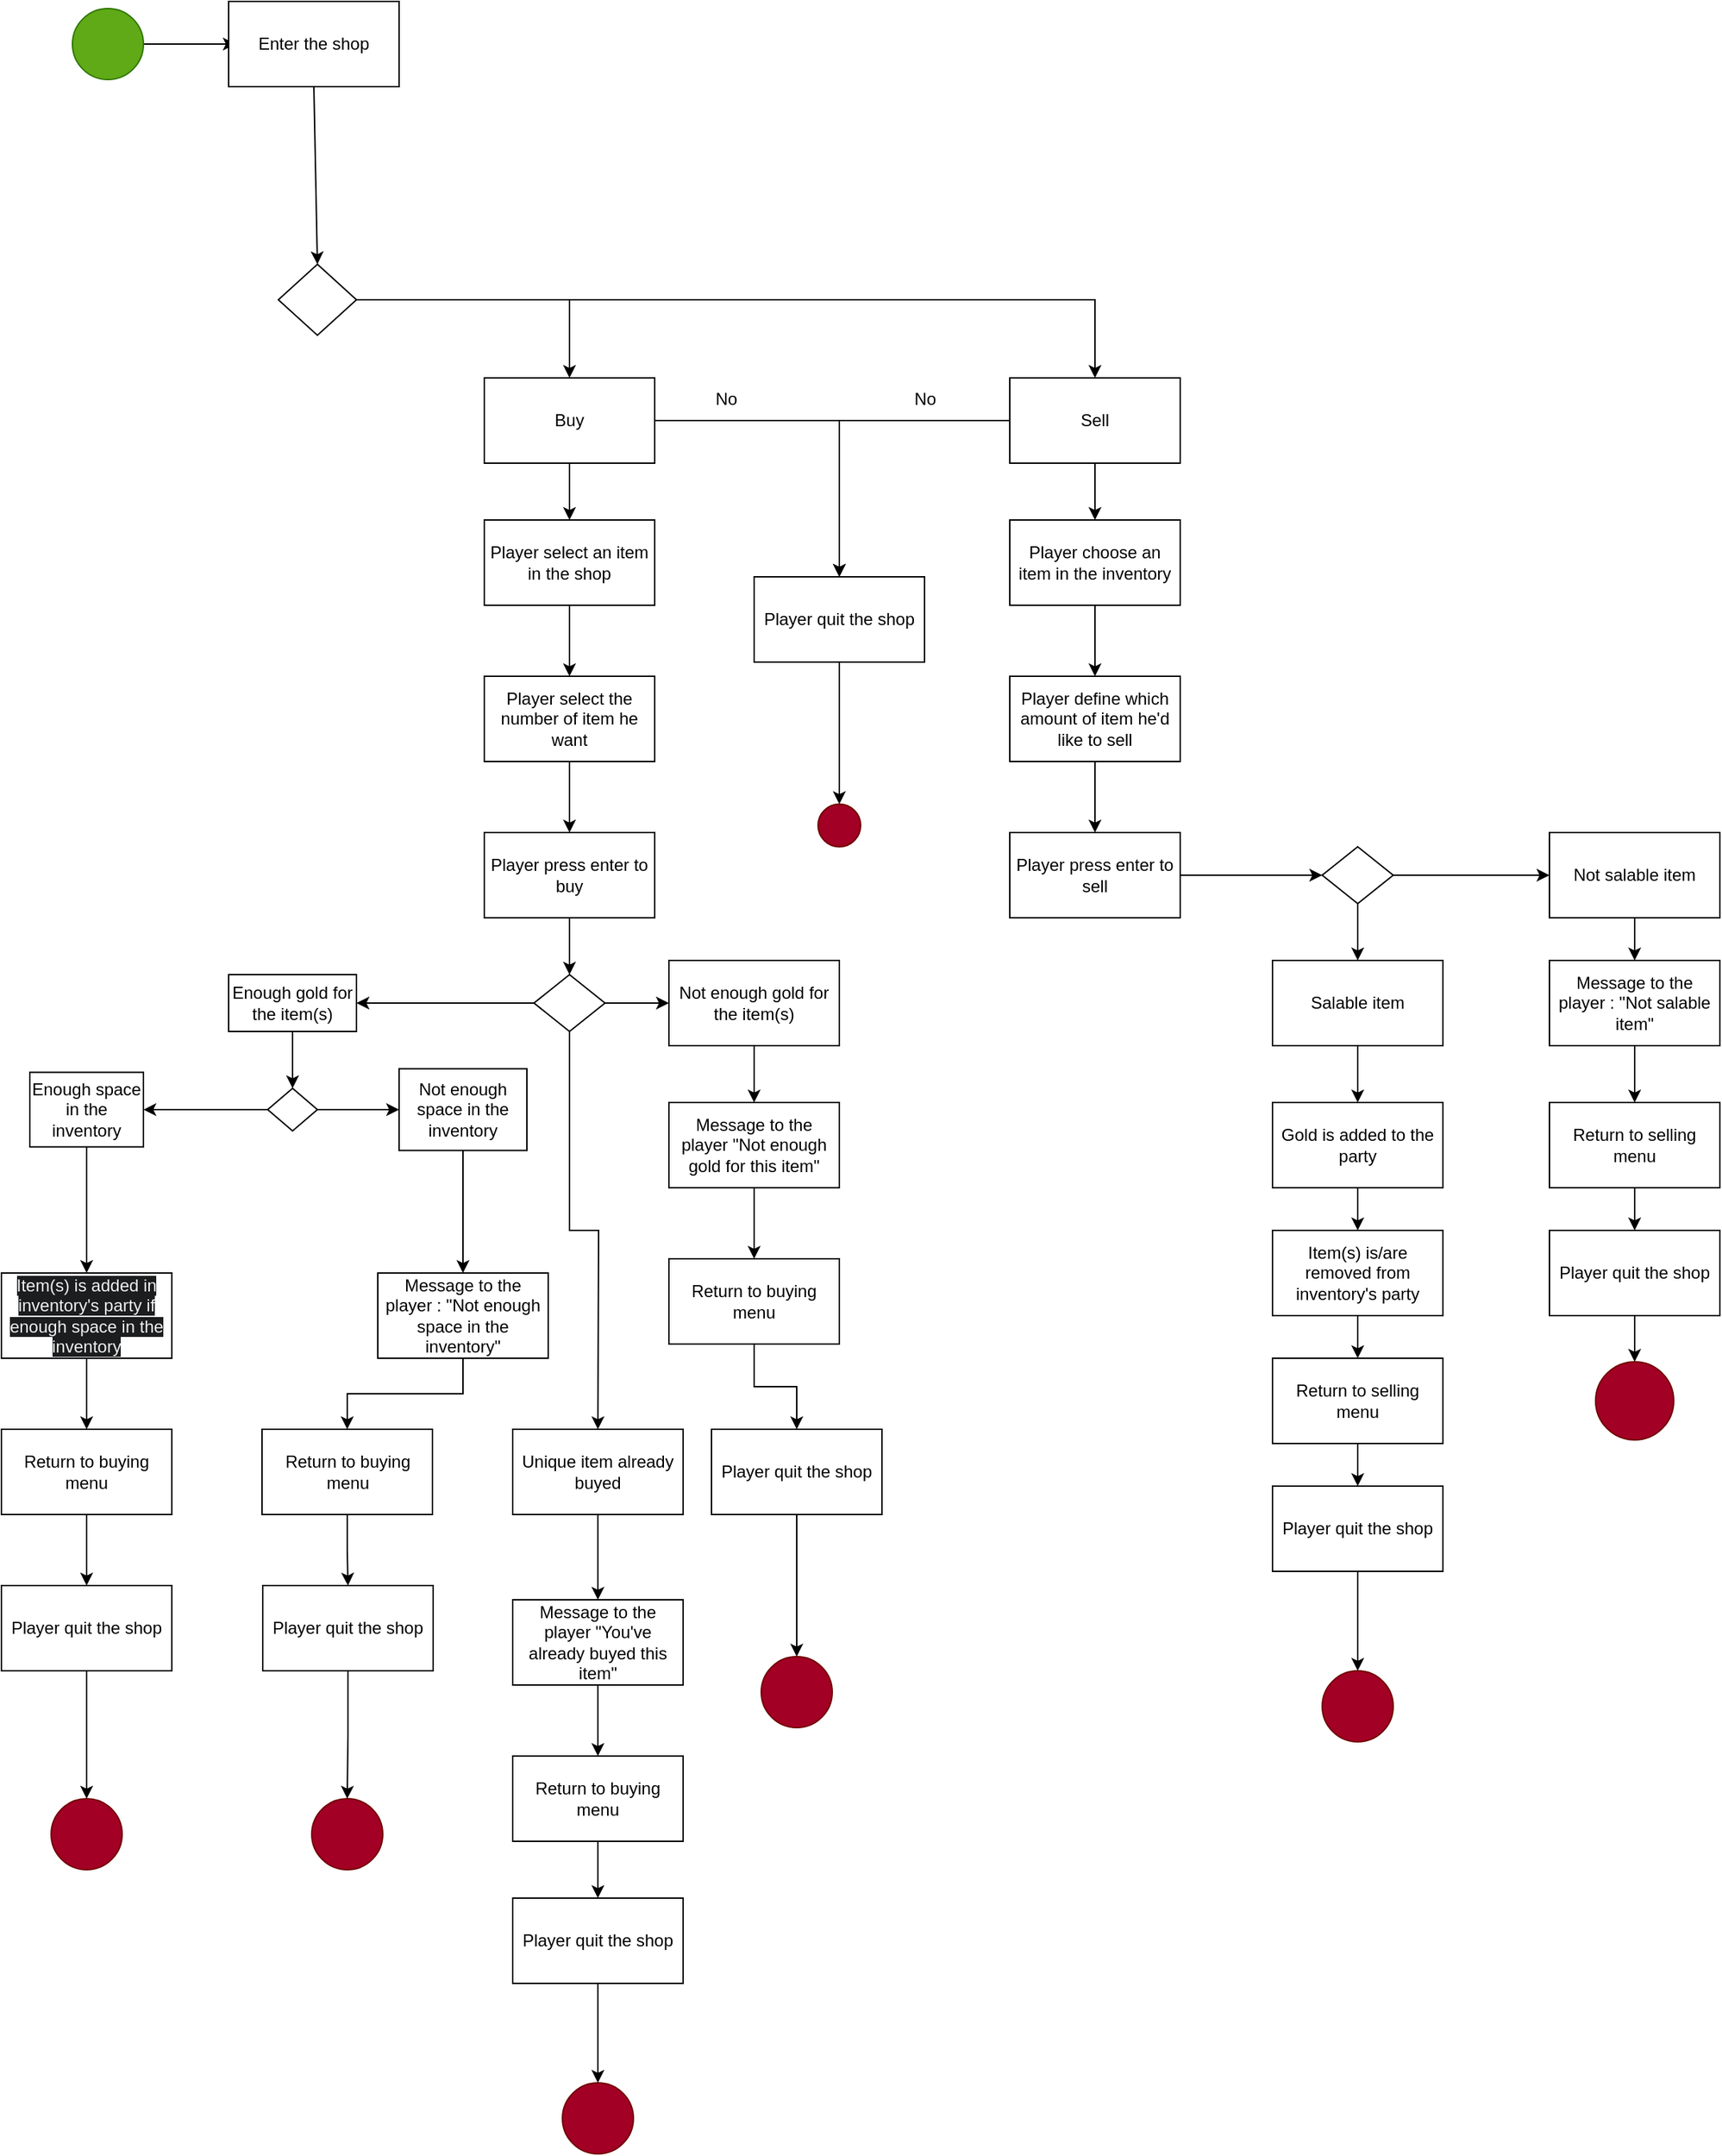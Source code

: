 <mxfile version="24.4.0" type="device">
  <diagram name="Page-1" id="2qSykwCqob5GgjjTFRmC">
    <mxGraphModel dx="984" dy="746" grid="1" gridSize="10" guides="1" tooltips="1" connect="1" arrows="1" fold="1" page="1" pageScale="1" pageWidth="827" pageHeight="1169" math="0" shadow="0">
      <root>
        <mxCell id="0" />
        <mxCell id="1" parent="0" />
        <mxCell id="kKEuB6KCMMG8iKgPUJUL-3" value="" style="edgeStyle=orthogonalEdgeStyle;rounded=0;orthogonalLoop=1;jettySize=auto;html=1;" parent="1" source="kKEuB6KCMMG8iKgPUJUL-1" edge="1">
          <mxGeometry relative="1" as="geometry">
            <mxPoint x="275" y="115" as="targetPoint" />
          </mxGeometry>
        </mxCell>
        <mxCell id="kKEuB6KCMMG8iKgPUJUL-1" value="" style="ellipse;whiteSpace=wrap;html=1;aspect=fixed;fillColor=#60a917;fontColor=#ffffff;strokeColor=#2D7600;" parent="1" vertex="1">
          <mxGeometry x="160" y="90" width="50" height="50" as="geometry" />
        </mxCell>
        <mxCell id="kKEuB6KCMMG8iKgPUJUL-4" value="Enter the shop" style="rounded=0;whiteSpace=wrap;html=1;" parent="1" vertex="1">
          <mxGeometry x="270" y="85" width="120" height="60" as="geometry" />
        </mxCell>
        <mxCell id="kKEuB6KCMMG8iKgPUJUL-13" style="edgeStyle=orthogonalEdgeStyle;rounded=0;orthogonalLoop=1;jettySize=auto;html=1;" parent="1" source="kKEuB6KCMMG8iKgPUJUL-6" target="kKEuB6KCMMG8iKgPUJUL-14" edge="1">
          <mxGeometry relative="1" as="geometry">
            <mxPoint x="470" y="340" as="targetPoint" />
          </mxGeometry>
        </mxCell>
        <mxCell id="A2CEU6B4wEXsO5W5bzTi-32" style="edgeStyle=orthogonalEdgeStyle;rounded=0;orthogonalLoop=1;jettySize=auto;html=1;entryX=0.5;entryY=0;entryDx=0;entryDy=0;" parent="1" source="kKEuB6KCMMG8iKgPUJUL-6" target="kKEuB6KCMMG8iKgPUJUL-12" edge="1">
          <mxGeometry relative="1" as="geometry">
            <mxPoint x="850" y="295" as="targetPoint" />
          </mxGeometry>
        </mxCell>
        <mxCell id="kKEuB6KCMMG8iKgPUJUL-6" value="" style="rhombus;whiteSpace=wrap;html=1;" parent="1" vertex="1">
          <mxGeometry x="305" y="270" width="55" height="50" as="geometry" />
        </mxCell>
        <mxCell id="kKEuB6KCMMG8iKgPUJUL-8" value="" style="endArrow=classic;html=1;rounded=0;entryX=0.5;entryY=0;entryDx=0;entryDy=0;exitX=0.5;exitY=1;exitDx=0;exitDy=0;" parent="1" source="kKEuB6KCMMG8iKgPUJUL-4" target="kKEuB6KCMMG8iKgPUJUL-6" edge="1">
          <mxGeometry width="50" height="50" relative="1" as="geometry">
            <mxPoint x="330" y="150" as="sourcePoint" />
            <mxPoint x="440" y="320" as="targetPoint" />
          </mxGeometry>
        </mxCell>
        <mxCell id="A2CEU6B4wEXsO5W5bzTi-59" style="edgeStyle=orthogonalEdgeStyle;rounded=0;orthogonalLoop=1;jettySize=auto;html=1;" parent="1" source="kKEuB6KCMMG8iKgPUJUL-12" target="A2CEU6B4wEXsO5W5bzTi-60" edge="1">
          <mxGeometry relative="1" as="geometry">
            <mxPoint x="880" y="470" as="targetPoint" />
          </mxGeometry>
        </mxCell>
        <mxCell id="PTrLyVCFNdozO7x5VG0i-3" style="edgeStyle=orthogonalEdgeStyle;rounded=0;orthogonalLoop=1;jettySize=auto;html=1;entryX=0.5;entryY=0;entryDx=0;entryDy=0;" edge="1" parent="1" source="kKEuB6KCMMG8iKgPUJUL-12" target="kKEuB6KCMMG8iKgPUJUL-19">
          <mxGeometry relative="1" as="geometry">
            <mxPoint x="730" y="570" as="targetPoint" />
          </mxGeometry>
        </mxCell>
        <mxCell id="kKEuB6KCMMG8iKgPUJUL-12" value="Sell" style="rounded=0;whiteSpace=wrap;html=1;" parent="1" vertex="1">
          <mxGeometry x="820" y="350" width="120" height="60" as="geometry" />
        </mxCell>
        <mxCell id="kKEuB6KCMMG8iKgPUJUL-22" style="edgeStyle=orthogonalEdgeStyle;rounded=0;orthogonalLoop=1;jettySize=auto;html=1;" parent="1" source="kKEuB6KCMMG8iKgPUJUL-14" target="kKEuB6KCMMG8iKgPUJUL-23" edge="1">
          <mxGeometry relative="1" as="geometry">
            <mxPoint x="510" y="480" as="targetPoint" />
          </mxGeometry>
        </mxCell>
        <mxCell id="PTrLyVCFNdozO7x5VG0i-2" style="edgeStyle=orthogonalEdgeStyle;rounded=0;orthogonalLoop=1;jettySize=auto;html=1;entryX=0.5;entryY=0;entryDx=0;entryDy=0;" edge="1" parent="1" source="kKEuB6KCMMG8iKgPUJUL-14" target="kKEuB6KCMMG8iKgPUJUL-19">
          <mxGeometry relative="1" as="geometry" />
        </mxCell>
        <mxCell id="kKEuB6KCMMG8iKgPUJUL-14" value="Buy" style="rounded=0;whiteSpace=wrap;html=1;" parent="1" vertex="1">
          <mxGeometry x="450" y="350" width="120" height="60" as="geometry" />
        </mxCell>
        <mxCell id="PTrLyVCFNdozO7x5VG0i-7" style="edgeStyle=orthogonalEdgeStyle;rounded=0;orthogonalLoop=1;jettySize=auto;html=1;" edge="1" parent="1" source="kKEuB6KCMMG8iKgPUJUL-19" target="PTrLyVCFNdozO7x5VG0i-8">
          <mxGeometry relative="1" as="geometry">
            <mxPoint x="760" y="810" as="targetPoint" />
          </mxGeometry>
        </mxCell>
        <mxCell id="kKEuB6KCMMG8iKgPUJUL-19" value="Player quit the shop" style="rounded=0;whiteSpace=wrap;html=1;" parent="1" vertex="1">
          <mxGeometry x="640" y="490" width="120" height="60" as="geometry" />
        </mxCell>
        <mxCell id="kKEuB6KCMMG8iKgPUJUL-24" style="edgeStyle=orthogonalEdgeStyle;rounded=0;orthogonalLoop=1;jettySize=auto;html=1;" parent="1" source="kKEuB6KCMMG8iKgPUJUL-23" target="kKEuB6KCMMG8iKgPUJUL-25" edge="1">
          <mxGeometry relative="1" as="geometry">
            <mxPoint x="510" y="560" as="targetPoint" />
          </mxGeometry>
        </mxCell>
        <mxCell id="kKEuB6KCMMG8iKgPUJUL-23" value="Player select an item in the shop" style="rounded=0;whiteSpace=wrap;html=1;" parent="1" vertex="1">
          <mxGeometry x="450" y="450" width="120" height="60" as="geometry" />
        </mxCell>
        <mxCell id="A2CEU6B4wEXsO5W5bzTi-1" style="edgeStyle=orthogonalEdgeStyle;rounded=0;orthogonalLoop=1;jettySize=auto;html=1;" parent="1" source="kKEuB6KCMMG8iKgPUJUL-25" edge="1">
          <mxGeometry relative="1" as="geometry">
            <mxPoint x="510" y="670" as="targetPoint" />
          </mxGeometry>
        </mxCell>
        <mxCell id="kKEuB6KCMMG8iKgPUJUL-25" value="Player select the number of item he want" style="rounded=0;whiteSpace=wrap;html=1;" parent="1" vertex="1">
          <mxGeometry x="450" y="560" width="120" height="60" as="geometry" />
        </mxCell>
        <mxCell id="A2CEU6B4wEXsO5W5bzTi-3" style="edgeStyle=orthogonalEdgeStyle;rounded=0;orthogonalLoop=1;jettySize=auto;html=1;" parent="1" source="A2CEU6B4wEXsO5W5bzTi-2" target="A2CEU6B4wEXsO5W5bzTi-12" edge="1">
          <mxGeometry relative="1" as="geometry">
            <mxPoint x="510" y="770" as="targetPoint" />
          </mxGeometry>
        </mxCell>
        <mxCell id="A2CEU6B4wEXsO5W5bzTi-2" value="Player press enter to buy" style="rounded=0;whiteSpace=wrap;html=1;" parent="1" vertex="1">
          <mxGeometry x="450" y="670" width="120" height="60" as="geometry" />
        </mxCell>
        <mxCell id="A2CEU6B4wEXsO5W5bzTi-33" style="edgeStyle=orthogonalEdgeStyle;rounded=0;orthogonalLoop=1;jettySize=auto;html=1;" parent="1" source="A2CEU6B4wEXsO5W5bzTi-6" target="A2CEU6B4wEXsO5W5bzTi-34" edge="1">
          <mxGeometry relative="1" as="geometry">
            <mxPoint x="170" y="1100" as="targetPoint" />
          </mxGeometry>
        </mxCell>
        <mxCell id="A2CEU6B4wEXsO5W5bzTi-6" value="&lt;span style=&quot;color: rgb(240, 240, 240); font-family: Helvetica; font-size: 12px; font-style: normal; font-variant-ligatures: normal; font-variant-caps: normal; font-weight: 400; letter-spacing: normal; orphans: 2; text-align: left; text-indent: 0px; text-transform: none; widows: 2; word-spacing: 0px; -webkit-text-stroke-width: 0px; white-space: normal; background-color: rgb(27, 29, 30); text-decoration-thickness: initial; text-decoration-style: initial; text-decoration-color: initial; display: inline !important; float: none;&quot;&gt;Item(s) is added in inventory&#39;s party if enough space in the inventory&lt;/span&gt;" style="rounded=0;whiteSpace=wrap;html=1;" parent="1" vertex="1">
          <mxGeometry x="110" y="980" width="120" height="60" as="geometry" />
        </mxCell>
        <mxCell id="A2CEU6B4wEXsO5W5bzTi-9" style="edgeStyle=orthogonalEdgeStyle;rounded=0;orthogonalLoop=1;jettySize=auto;html=1;" parent="1" source="A2CEU6B4wEXsO5W5bzTi-8" target="A2CEU6B4wEXsO5W5bzTi-10" edge="1">
          <mxGeometry relative="1" as="geometry">
            <mxPoint x="690" y="910" as="targetPoint" />
          </mxGeometry>
        </mxCell>
        <mxCell id="A2CEU6B4wEXsO5W5bzTi-8" value="Not enough gold for the item(s)" style="rounded=0;whiteSpace=wrap;html=1;" parent="1" vertex="1">
          <mxGeometry x="580" y="760" width="120" height="60" as="geometry" />
        </mxCell>
        <mxCell id="A2CEU6B4wEXsO5W5bzTi-39" style="edgeStyle=orthogonalEdgeStyle;rounded=0;orthogonalLoop=1;jettySize=auto;html=1;" parent="1" source="A2CEU6B4wEXsO5W5bzTi-10" target="A2CEU6B4wEXsO5W5bzTi-40" edge="1">
          <mxGeometry relative="1" as="geometry">
            <mxPoint x="640" y="1000" as="targetPoint" />
          </mxGeometry>
        </mxCell>
        <mxCell id="A2CEU6B4wEXsO5W5bzTi-10" value="Message to the player &quot;Not enough gold for this item&quot;" style="rounded=0;whiteSpace=wrap;html=1;" parent="1" vertex="1">
          <mxGeometry x="580" y="860" width="120" height="60" as="geometry" />
        </mxCell>
        <mxCell id="A2CEU6B4wEXsO5W5bzTi-13" style="edgeStyle=orthogonalEdgeStyle;rounded=0;orthogonalLoop=1;jettySize=auto;html=1;entryX=0;entryY=0.5;entryDx=0;entryDy=0;" parent="1" source="A2CEU6B4wEXsO5W5bzTi-12" target="A2CEU6B4wEXsO5W5bzTi-8" edge="1">
          <mxGeometry relative="1" as="geometry" />
        </mxCell>
        <mxCell id="A2CEU6B4wEXsO5W5bzTi-14" style="edgeStyle=orthogonalEdgeStyle;rounded=0;orthogonalLoop=1;jettySize=auto;html=1;" parent="1" source="A2CEU6B4wEXsO5W5bzTi-12" target="A2CEU6B4wEXsO5W5bzTi-15" edge="1">
          <mxGeometry relative="1" as="geometry">
            <mxPoint x="440" y="790" as="targetPoint" />
          </mxGeometry>
        </mxCell>
        <mxCell id="A2CEU6B4wEXsO5W5bzTi-28" style="edgeStyle=orthogonalEdgeStyle;rounded=0;orthogonalLoop=1;jettySize=auto;html=1;" parent="1" source="A2CEU6B4wEXsO5W5bzTi-12" edge="1">
          <mxGeometry relative="1" as="geometry">
            <mxPoint x="530" y="1090" as="targetPoint" />
          </mxGeometry>
        </mxCell>
        <mxCell id="A2CEU6B4wEXsO5W5bzTi-12" value="" style="rhombus;whiteSpace=wrap;html=1;" parent="1" vertex="1">
          <mxGeometry x="485" y="770" width="50" height="40" as="geometry" />
        </mxCell>
        <mxCell id="A2CEU6B4wEXsO5W5bzTi-17" style="edgeStyle=orthogonalEdgeStyle;rounded=0;orthogonalLoop=1;jettySize=auto;html=1;" parent="1" source="A2CEU6B4wEXsO5W5bzTi-15" target="A2CEU6B4wEXsO5W5bzTi-18" edge="1">
          <mxGeometry relative="1" as="geometry">
            <mxPoint x="395" y="850" as="targetPoint" />
            <Array as="points">
              <mxPoint x="320" y="865" />
            </Array>
          </mxGeometry>
        </mxCell>
        <mxCell id="A2CEU6B4wEXsO5W5bzTi-15" value="Enough gold for the item(s)" style="rounded=0;whiteSpace=wrap;html=1;" parent="1" vertex="1">
          <mxGeometry x="270" y="770" width="90" height="40" as="geometry" />
        </mxCell>
        <mxCell id="A2CEU6B4wEXsO5W5bzTi-19" style="edgeStyle=orthogonalEdgeStyle;rounded=0;orthogonalLoop=1;jettySize=auto;html=1;" parent="1" source="A2CEU6B4wEXsO5W5bzTi-18" target="A2CEU6B4wEXsO5W5bzTi-20" edge="1">
          <mxGeometry relative="1" as="geometry">
            <mxPoint x="340" y="865" as="targetPoint" />
          </mxGeometry>
        </mxCell>
        <mxCell id="A2CEU6B4wEXsO5W5bzTi-22" style="edgeStyle=orthogonalEdgeStyle;rounded=0;orthogonalLoop=1;jettySize=auto;html=1;" parent="1" source="A2CEU6B4wEXsO5W5bzTi-18" edge="1">
          <mxGeometry relative="1" as="geometry">
            <mxPoint x="390" y="865" as="targetPoint" />
          </mxGeometry>
        </mxCell>
        <mxCell id="A2CEU6B4wEXsO5W5bzTi-18" value="" style="rhombus;whiteSpace=wrap;html=1;" parent="1" vertex="1">
          <mxGeometry x="297.5" y="850" width="35" height="30" as="geometry" />
        </mxCell>
        <mxCell id="A2CEU6B4wEXsO5W5bzTi-27" style="edgeStyle=orthogonalEdgeStyle;rounded=0;orthogonalLoop=1;jettySize=auto;html=1;entryX=0.5;entryY=0;entryDx=0;entryDy=0;" parent="1" source="A2CEU6B4wEXsO5W5bzTi-20" target="A2CEU6B4wEXsO5W5bzTi-6" edge="1">
          <mxGeometry relative="1" as="geometry" />
        </mxCell>
        <mxCell id="A2CEU6B4wEXsO5W5bzTi-20" value="Enough space in the inventory" style="rounded=0;whiteSpace=wrap;html=1;" parent="1" vertex="1">
          <mxGeometry x="130" y="838.75" width="80" height="52.5" as="geometry" />
        </mxCell>
        <mxCell id="A2CEU6B4wEXsO5W5bzTi-24" style="edgeStyle=orthogonalEdgeStyle;rounded=0;orthogonalLoop=1;jettySize=auto;html=1;" parent="1" source="A2CEU6B4wEXsO5W5bzTi-23" target="A2CEU6B4wEXsO5W5bzTi-25" edge="1">
          <mxGeometry relative="1" as="geometry">
            <mxPoint x="510" y="940" as="targetPoint" />
          </mxGeometry>
        </mxCell>
        <mxCell id="A2CEU6B4wEXsO5W5bzTi-23" value="Not enough space in the inventory" style="rounded=0;whiteSpace=wrap;html=1;" parent="1" vertex="1">
          <mxGeometry x="390" y="836.25" width="90" height="57.5" as="geometry" />
        </mxCell>
        <mxCell id="A2CEU6B4wEXsO5W5bzTi-35" style="edgeStyle=orthogonalEdgeStyle;rounded=0;orthogonalLoop=1;jettySize=auto;html=1;" parent="1" source="A2CEU6B4wEXsO5W5bzTi-25" target="A2CEU6B4wEXsO5W5bzTi-36" edge="1">
          <mxGeometry relative="1" as="geometry">
            <mxPoint x="380" y="1100" as="targetPoint" />
          </mxGeometry>
        </mxCell>
        <mxCell id="A2CEU6B4wEXsO5W5bzTi-25" value="Message to the player : &quot;Not enough space in the inventory&quot;" style="rounded=0;whiteSpace=wrap;html=1;" parent="1" vertex="1">
          <mxGeometry x="375" y="980" width="120" height="60" as="geometry" />
        </mxCell>
        <mxCell id="A2CEU6B4wEXsO5W5bzTi-30" style="edgeStyle=orthogonalEdgeStyle;rounded=0;orthogonalLoop=1;jettySize=auto;html=1;" parent="1" source="A2CEU6B4wEXsO5W5bzTi-29" target="A2CEU6B4wEXsO5W5bzTi-31" edge="1">
          <mxGeometry relative="1" as="geometry">
            <mxPoint x="530" y="1240" as="targetPoint" />
          </mxGeometry>
        </mxCell>
        <mxCell id="A2CEU6B4wEXsO5W5bzTi-29" value="Unique item already buyed" style="rounded=0;whiteSpace=wrap;html=1;" parent="1" vertex="1">
          <mxGeometry x="470" y="1090" width="120" height="60" as="geometry" />
        </mxCell>
        <mxCell id="A2CEU6B4wEXsO5W5bzTi-37" style="edgeStyle=orthogonalEdgeStyle;rounded=0;orthogonalLoop=1;jettySize=auto;html=1;" parent="1" source="A2CEU6B4wEXsO5W5bzTi-31" target="A2CEU6B4wEXsO5W5bzTi-38" edge="1">
          <mxGeometry relative="1" as="geometry">
            <mxPoint x="530" y="1350" as="targetPoint" />
          </mxGeometry>
        </mxCell>
        <mxCell id="A2CEU6B4wEXsO5W5bzTi-31" value="Message to the player &quot;You&#39;ve already buyed this item&quot;" style="rounded=0;whiteSpace=wrap;html=1;" parent="1" vertex="1">
          <mxGeometry x="470" y="1210" width="120" height="60" as="geometry" />
        </mxCell>
        <mxCell id="A2CEU6B4wEXsO5W5bzTi-42" style="edgeStyle=orthogonalEdgeStyle;rounded=0;orthogonalLoop=1;jettySize=auto;html=1;" parent="1" source="A2CEU6B4wEXsO5W5bzTi-34" target="A2CEU6B4wEXsO5W5bzTi-43" edge="1">
          <mxGeometry relative="1" as="geometry">
            <mxPoint x="170" y="1230" as="targetPoint" />
          </mxGeometry>
        </mxCell>
        <mxCell id="A2CEU6B4wEXsO5W5bzTi-34" value="Return to buying menu" style="rounded=0;whiteSpace=wrap;html=1;" parent="1" vertex="1">
          <mxGeometry x="110" y="1090" width="120" height="60" as="geometry" />
        </mxCell>
        <mxCell id="A2CEU6B4wEXsO5W5bzTi-44" style="edgeStyle=orthogonalEdgeStyle;rounded=0;orthogonalLoop=1;jettySize=auto;html=1;" parent="1" source="A2CEU6B4wEXsO5W5bzTi-36" target="A2CEU6B4wEXsO5W5bzTi-45" edge="1">
          <mxGeometry relative="1" as="geometry">
            <mxPoint x="353.5" y="1200" as="targetPoint" />
          </mxGeometry>
        </mxCell>
        <mxCell id="A2CEU6B4wEXsO5W5bzTi-36" value="Return to buying menu" style="rounded=0;whiteSpace=wrap;html=1;" parent="1" vertex="1">
          <mxGeometry x="293.5" y="1090" width="120" height="60" as="geometry" />
        </mxCell>
        <mxCell id="A2CEU6B4wEXsO5W5bzTi-46" style="edgeStyle=orthogonalEdgeStyle;rounded=0;orthogonalLoop=1;jettySize=auto;html=1;" parent="1" source="A2CEU6B4wEXsO5W5bzTi-38" target="A2CEU6B4wEXsO5W5bzTi-47" edge="1">
          <mxGeometry relative="1" as="geometry">
            <mxPoint x="530" y="1440" as="targetPoint" />
          </mxGeometry>
        </mxCell>
        <mxCell id="A2CEU6B4wEXsO5W5bzTi-38" value="Return to buying menu" style="rounded=0;whiteSpace=wrap;html=1;" parent="1" vertex="1">
          <mxGeometry x="470" y="1320" width="120" height="60" as="geometry" />
        </mxCell>
        <mxCell id="A2CEU6B4wEXsO5W5bzTi-48" style="edgeStyle=orthogonalEdgeStyle;rounded=0;orthogonalLoop=1;jettySize=auto;html=1;" parent="1" source="A2CEU6B4wEXsO5W5bzTi-40" target="A2CEU6B4wEXsO5W5bzTi-49" edge="1">
          <mxGeometry relative="1" as="geometry">
            <mxPoint x="640" y="1100" as="targetPoint" />
          </mxGeometry>
        </mxCell>
        <mxCell id="A2CEU6B4wEXsO5W5bzTi-40" value="Return to buying menu" style="rounded=0;whiteSpace=wrap;html=1;" parent="1" vertex="1">
          <mxGeometry x="580" y="970" width="120" height="60" as="geometry" />
        </mxCell>
        <mxCell id="A2CEU6B4wEXsO5W5bzTi-50" style="edgeStyle=orthogonalEdgeStyle;rounded=0;orthogonalLoop=1;jettySize=auto;html=1;" parent="1" source="A2CEU6B4wEXsO5W5bzTi-43" target="A2CEU6B4wEXsO5W5bzTi-51" edge="1">
          <mxGeometry relative="1" as="geometry">
            <mxPoint x="170" y="1310" as="targetPoint" />
          </mxGeometry>
        </mxCell>
        <mxCell id="A2CEU6B4wEXsO5W5bzTi-43" value="Player quit the shop" style="rounded=0;whiteSpace=wrap;html=1;" parent="1" vertex="1">
          <mxGeometry x="110" y="1200" width="120" height="60" as="geometry" />
        </mxCell>
        <mxCell id="A2CEU6B4wEXsO5W5bzTi-52" style="edgeStyle=orthogonalEdgeStyle;rounded=0;orthogonalLoop=1;jettySize=auto;html=1;" parent="1" source="A2CEU6B4wEXsO5W5bzTi-45" target="A2CEU6B4wEXsO5W5bzTi-53" edge="1">
          <mxGeometry relative="1" as="geometry">
            <mxPoint x="354.0" y="1350" as="targetPoint" />
          </mxGeometry>
        </mxCell>
        <mxCell id="A2CEU6B4wEXsO5W5bzTi-45" value="Player quit the shop" style="rounded=0;whiteSpace=wrap;html=1;" parent="1" vertex="1">
          <mxGeometry x="294.0" y="1200" width="120" height="60" as="geometry" />
        </mxCell>
        <mxCell id="A2CEU6B4wEXsO5W5bzTi-54" style="edgeStyle=orthogonalEdgeStyle;rounded=0;orthogonalLoop=1;jettySize=auto;html=1;" parent="1" source="A2CEU6B4wEXsO5W5bzTi-47" edge="1">
          <mxGeometry relative="1" as="geometry">
            <mxPoint x="530" y="1550" as="targetPoint" />
          </mxGeometry>
        </mxCell>
        <mxCell id="A2CEU6B4wEXsO5W5bzTi-47" value="Player quit the shop" style="rounded=0;whiteSpace=wrap;html=1;" parent="1" vertex="1">
          <mxGeometry x="470" y="1420" width="120" height="60" as="geometry" />
        </mxCell>
        <mxCell id="A2CEU6B4wEXsO5W5bzTi-56" style="edgeStyle=orthogonalEdgeStyle;rounded=0;orthogonalLoop=1;jettySize=auto;html=1;" parent="1" source="A2CEU6B4wEXsO5W5bzTi-49" edge="1">
          <mxGeometry relative="1" as="geometry">
            <mxPoint x="670" y="1250" as="targetPoint" />
          </mxGeometry>
        </mxCell>
        <mxCell id="A2CEU6B4wEXsO5W5bzTi-49" value="Player quit the shop" style="rounded=0;whiteSpace=wrap;html=1;" parent="1" vertex="1">
          <mxGeometry x="610" y="1090" width="120" height="60" as="geometry" />
        </mxCell>
        <mxCell id="A2CEU6B4wEXsO5W5bzTi-51" value="" style="ellipse;whiteSpace=wrap;html=1;aspect=fixed;fillColor=#a20025;fontColor=#ffffff;strokeColor=#6F0000;" parent="1" vertex="1">
          <mxGeometry x="145" y="1350" width="50" height="50" as="geometry" />
        </mxCell>
        <mxCell id="A2CEU6B4wEXsO5W5bzTi-53" value="" style="ellipse;whiteSpace=wrap;html=1;aspect=fixed;fillColor=#a20025;fontColor=#ffffff;strokeColor=#6F0000;" parent="1" vertex="1">
          <mxGeometry x="328.5" y="1350" width="50" height="50" as="geometry" />
        </mxCell>
        <mxCell id="A2CEU6B4wEXsO5W5bzTi-55" value="" style="ellipse;whiteSpace=wrap;html=1;aspect=fixed;fillColor=#a20025;fontColor=#ffffff;strokeColor=#6F0000;" parent="1" vertex="1">
          <mxGeometry x="505" y="1550" width="50" height="50" as="geometry" />
        </mxCell>
        <mxCell id="A2CEU6B4wEXsO5W5bzTi-57" value="" style="ellipse;whiteSpace=wrap;html=1;aspect=fixed;fillColor=#a20025;fontColor=#ffffff;strokeColor=#6F0000;" parent="1" vertex="1">
          <mxGeometry x="645" y="1250" width="50" height="50" as="geometry" />
        </mxCell>
        <mxCell id="A2CEU6B4wEXsO5W5bzTi-61" style="edgeStyle=orthogonalEdgeStyle;rounded=0;orthogonalLoop=1;jettySize=auto;html=1;" parent="1" source="A2CEU6B4wEXsO5W5bzTi-60" target="A2CEU6B4wEXsO5W5bzTi-62" edge="1">
          <mxGeometry relative="1" as="geometry">
            <mxPoint x="880" y="570" as="targetPoint" />
          </mxGeometry>
        </mxCell>
        <mxCell id="A2CEU6B4wEXsO5W5bzTi-60" value="Player choose an item in the inventory" style="rounded=0;whiteSpace=wrap;html=1;" parent="1" vertex="1">
          <mxGeometry x="820" y="450" width="120" height="60" as="geometry" />
        </mxCell>
        <mxCell id="A2CEU6B4wEXsO5W5bzTi-63" style="edgeStyle=orthogonalEdgeStyle;rounded=0;orthogonalLoop=1;jettySize=auto;html=1;" parent="1" source="A2CEU6B4wEXsO5W5bzTi-62" target="A2CEU6B4wEXsO5W5bzTi-64" edge="1">
          <mxGeometry relative="1" as="geometry">
            <mxPoint x="880" y="670" as="targetPoint" />
          </mxGeometry>
        </mxCell>
        <mxCell id="A2CEU6B4wEXsO5W5bzTi-62" value="Player define which amount of item he&#39;d like to sell" style="rounded=0;whiteSpace=wrap;html=1;" parent="1" vertex="1">
          <mxGeometry x="820" y="560" width="120" height="60" as="geometry" />
        </mxCell>
        <mxCell id="A2CEU6B4wEXsO5W5bzTi-65" style="edgeStyle=orthogonalEdgeStyle;rounded=0;orthogonalLoop=1;jettySize=auto;html=1;" parent="1" source="A2CEU6B4wEXsO5W5bzTi-64" target="A2CEU6B4wEXsO5W5bzTi-66" edge="1">
          <mxGeometry relative="1" as="geometry">
            <mxPoint x="1040" y="700" as="targetPoint" />
          </mxGeometry>
        </mxCell>
        <mxCell id="A2CEU6B4wEXsO5W5bzTi-64" value="Player press enter to sell" style="rounded=0;whiteSpace=wrap;html=1;" parent="1" vertex="1">
          <mxGeometry x="820" y="670" width="120" height="60" as="geometry" />
        </mxCell>
        <mxCell id="A2CEU6B4wEXsO5W5bzTi-67" style="edgeStyle=orthogonalEdgeStyle;rounded=0;orthogonalLoop=1;jettySize=auto;html=1;" parent="1" source="A2CEU6B4wEXsO5W5bzTi-66" target="A2CEU6B4wEXsO5W5bzTi-68" edge="1">
          <mxGeometry relative="1" as="geometry">
            <mxPoint x="1065" y="790" as="targetPoint" />
          </mxGeometry>
        </mxCell>
        <mxCell id="A2CEU6B4wEXsO5W5bzTi-69" style="edgeStyle=orthogonalEdgeStyle;rounded=0;orthogonalLoop=1;jettySize=auto;html=1;" parent="1" source="A2CEU6B4wEXsO5W5bzTi-66" target="A2CEU6B4wEXsO5W5bzTi-70" edge="1">
          <mxGeometry relative="1" as="geometry">
            <mxPoint x="1260.0" y="700" as="targetPoint" />
          </mxGeometry>
        </mxCell>
        <mxCell id="A2CEU6B4wEXsO5W5bzTi-66" value="" style="rhombus;whiteSpace=wrap;html=1;" parent="1" vertex="1">
          <mxGeometry x="1040" y="680" width="50" height="40" as="geometry" />
        </mxCell>
        <mxCell id="A2CEU6B4wEXsO5W5bzTi-71" style="edgeStyle=orthogonalEdgeStyle;rounded=0;orthogonalLoop=1;jettySize=auto;html=1;" parent="1" source="A2CEU6B4wEXsO5W5bzTi-68" target="A2CEU6B4wEXsO5W5bzTi-72" edge="1">
          <mxGeometry relative="1" as="geometry">
            <mxPoint x="1065" y="890" as="targetPoint" />
          </mxGeometry>
        </mxCell>
        <mxCell id="A2CEU6B4wEXsO5W5bzTi-68" value="Salable item" style="rounded=0;whiteSpace=wrap;html=1;" parent="1" vertex="1">
          <mxGeometry x="1005" y="760" width="120" height="60" as="geometry" />
        </mxCell>
        <mxCell id="A2CEU6B4wEXsO5W5bzTi-75" style="edgeStyle=orthogonalEdgeStyle;rounded=0;orthogonalLoop=1;jettySize=auto;html=1;" parent="1" source="A2CEU6B4wEXsO5W5bzTi-70" target="A2CEU6B4wEXsO5W5bzTi-76" edge="1">
          <mxGeometry relative="1" as="geometry">
            <mxPoint x="1260.0" y="800" as="targetPoint" />
          </mxGeometry>
        </mxCell>
        <mxCell id="A2CEU6B4wEXsO5W5bzTi-70" value="Not salable item" style="rounded=0;whiteSpace=wrap;html=1;" parent="1" vertex="1">
          <mxGeometry x="1200.0" y="670" width="120" height="60" as="geometry" />
        </mxCell>
        <mxCell id="A2CEU6B4wEXsO5W5bzTi-73" style="edgeStyle=orthogonalEdgeStyle;rounded=0;orthogonalLoop=1;jettySize=auto;html=1;" parent="1" source="A2CEU6B4wEXsO5W5bzTi-72" target="A2CEU6B4wEXsO5W5bzTi-74" edge="1">
          <mxGeometry relative="1" as="geometry">
            <mxPoint x="1065" y="970" as="targetPoint" />
          </mxGeometry>
        </mxCell>
        <mxCell id="A2CEU6B4wEXsO5W5bzTi-72" value="Gold is added to the party" style="rounded=0;whiteSpace=wrap;html=1;" parent="1" vertex="1">
          <mxGeometry x="1005" y="860" width="120" height="60" as="geometry" />
        </mxCell>
        <mxCell id="A2CEU6B4wEXsO5W5bzTi-79" style="edgeStyle=orthogonalEdgeStyle;rounded=0;orthogonalLoop=1;jettySize=auto;html=1;" parent="1" source="A2CEU6B4wEXsO5W5bzTi-74" target="A2CEU6B4wEXsO5W5bzTi-80" edge="1">
          <mxGeometry relative="1" as="geometry">
            <mxPoint x="1065" y="1050" as="targetPoint" />
          </mxGeometry>
        </mxCell>
        <mxCell id="A2CEU6B4wEXsO5W5bzTi-74" value="Item(s) is/are removed from inventory&#39;s party" style="rounded=0;whiteSpace=wrap;html=1;" parent="1" vertex="1">
          <mxGeometry x="1005" y="950" width="120" height="60" as="geometry" />
        </mxCell>
        <mxCell id="A2CEU6B4wEXsO5W5bzTi-77" style="edgeStyle=orthogonalEdgeStyle;rounded=0;orthogonalLoop=1;jettySize=auto;html=1;" parent="1" source="A2CEU6B4wEXsO5W5bzTi-76" target="A2CEU6B4wEXsO5W5bzTi-78" edge="1">
          <mxGeometry relative="1" as="geometry">
            <mxPoint x="1260.0" y="870" as="targetPoint" />
          </mxGeometry>
        </mxCell>
        <mxCell id="A2CEU6B4wEXsO5W5bzTi-76" value="Message to the player : &quot;Not salable item&quot;" style="rounded=0;whiteSpace=wrap;html=1;" parent="1" vertex="1">
          <mxGeometry x="1200.0" y="760" width="120" height="60" as="geometry" />
        </mxCell>
        <mxCell id="A2CEU6B4wEXsO5W5bzTi-81" style="edgeStyle=orthogonalEdgeStyle;rounded=0;orthogonalLoop=1;jettySize=auto;html=1;" parent="1" source="A2CEU6B4wEXsO5W5bzTi-78" target="A2CEU6B4wEXsO5W5bzTi-82" edge="1">
          <mxGeometry relative="1" as="geometry">
            <mxPoint x="1260.0" y="950" as="targetPoint" />
          </mxGeometry>
        </mxCell>
        <mxCell id="A2CEU6B4wEXsO5W5bzTi-78" value="Return to selling menu" style="rounded=0;whiteSpace=wrap;html=1;" parent="1" vertex="1">
          <mxGeometry x="1200.0" y="860" width="120" height="60" as="geometry" />
        </mxCell>
        <mxCell id="A2CEU6B4wEXsO5W5bzTi-86" style="edgeStyle=orthogonalEdgeStyle;rounded=0;orthogonalLoop=1;jettySize=auto;html=1;" parent="1" source="A2CEU6B4wEXsO5W5bzTi-80" target="A2CEU6B4wEXsO5W5bzTi-87" edge="1">
          <mxGeometry relative="1" as="geometry">
            <mxPoint x="1065" y="1160" as="targetPoint" />
          </mxGeometry>
        </mxCell>
        <mxCell id="A2CEU6B4wEXsO5W5bzTi-80" value="Return to selling menu" style="rounded=0;whiteSpace=wrap;html=1;" parent="1" vertex="1">
          <mxGeometry x="1005" y="1040" width="120" height="60" as="geometry" />
        </mxCell>
        <mxCell id="A2CEU6B4wEXsO5W5bzTi-83" style="edgeStyle=orthogonalEdgeStyle;rounded=0;orthogonalLoop=1;jettySize=auto;html=1;entryX=0.5;entryY=0;entryDx=0;entryDy=0;" parent="1" source="A2CEU6B4wEXsO5W5bzTi-82" target="A2CEU6B4wEXsO5W5bzTi-85" edge="1">
          <mxGeometry relative="1" as="geometry">
            <mxPoint x="1260.0" y="1040" as="targetPoint" />
          </mxGeometry>
        </mxCell>
        <mxCell id="A2CEU6B4wEXsO5W5bzTi-82" value="Player quit the shop" style="rounded=0;whiteSpace=wrap;html=1;" parent="1" vertex="1">
          <mxGeometry x="1200.0" y="950" width="120" height="60" as="geometry" />
        </mxCell>
        <mxCell id="A2CEU6B4wEXsO5W5bzTi-85" value="" style="ellipse;whiteSpace=wrap;html=1;aspect=fixed;fillColor=#a20025;fontColor=#ffffff;strokeColor=#6F0000;" parent="1" vertex="1">
          <mxGeometry x="1232.5" y="1042.5" width="55" height="55" as="geometry" />
        </mxCell>
        <mxCell id="A2CEU6B4wEXsO5W5bzTi-88" style="edgeStyle=orthogonalEdgeStyle;rounded=0;orthogonalLoop=1;jettySize=auto;html=1;" parent="1" source="A2CEU6B4wEXsO5W5bzTi-87" edge="1">
          <mxGeometry relative="1" as="geometry">
            <mxPoint x="1065" y="1260" as="targetPoint" />
          </mxGeometry>
        </mxCell>
        <mxCell id="A2CEU6B4wEXsO5W5bzTi-87" value="Player quit the shop" style="rounded=0;whiteSpace=wrap;html=1;" parent="1" vertex="1">
          <mxGeometry x="1005" y="1130" width="120" height="60" as="geometry" />
        </mxCell>
        <mxCell id="A2CEU6B4wEXsO5W5bzTi-90" value="" style="ellipse;whiteSpace=wrap;html=1;aspect=fixed;fillColor=#a20025;fontColor=#ffffff;strokeColor=#6F0000;" parent="1" vertex="1">
          <mxGeometry x="1040" y="1260" width="50" height="50" as="geometry" />
        </mxCell>
        <mxCell id="PTrLyVCFNdozO7x5VG0i-5" value="No" style="text;html=1;align=center;verticalAlign=middle;resizable=0;points=[];autosize=1;strokeColor=none;fillColor=none;" vertex="1" parent="1">
          <mxGeometry x="600" y="350" width="40" height="30" as="geometry" />
        </mxCell>
        <mxCell id="PTrLyVCFNdozO7x5VG0i-6" value="No" style="text;html=1;align=center;verticalAlign=middle;resizable=0;points=[];autosize=1;strokeColor=none;fillColor=none;" vertex="1" parent="1">
          <mxGeometry x="740" y="350" width="40" height="30" as="geometry" />
        </mxCell>
        <mxCell id="PTrLyVCFNdozO7x5VG0i-8" value="" style="ellipse;whiteSpace=wrap;html=1;aspect=fixed;fillColor=#a20025;fontColor=#ffffff;strokeColor=#6F0000;" vertex="1" parent="1">
          <mxGeometry x="685" y="650" width="30" height="30" as="geometry" />
        </mxCell>
      </root>
    </mxGraphModel>
  </diagram>
</mxfile>
